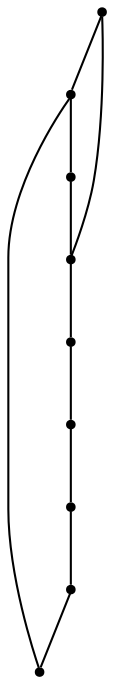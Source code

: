 graph {
  node [shape=point,comment="{\"directed\":false,\"doi\":\"10.1007/3-540-37623-2_6\",\"figure\":\"2 (2)\"}"]

  v0 [pos="1336.2907059176061,557.4165414880824"]
  v1 [pos="1335.790679860834,227.91666101526334"]
  v2 [pos="1299.7872777527277,313.9165313155563"]
  v3 [pos="1302.2875352049646,472.91667373092093"]
  v4 [pos="1247.5324565418357,450.4165720056605"]
  v5 [pos="1273.2848793967971,364.41651097050425"]
  v6 [pos="1255.283178342744,344.41656183313444"]
  v7 [pos="1225.7804328936159,511.9166126957647"]
  v8 [pos="1174.7756768246538,405.41662286829074"]

  v0 -- v1 [id="-1",pos="1336.2907059176061,557.4165414880824 1335.790679860834,227.91666101526334 1335.790679860834,227.91666101526334 1335.790679860834,227.91666101526334"]
  v8 -- v5 [id="-7",pos="1174.7756768246538,405.41662286829074 1273.2848793967971,364.41651097050425 1273.2848793967971,364.41651097050425 1273.2848793967971,364.41651097050425"]
  v7 -- v0 [id="-17",pos="1225.7804328936159,511.9166126957647 1336.2907059176061,557.4165414880824 1336.2907059176061,557.4165414880824 1336.2907059176061,557.4165414880824"]
  v4 -- v0 [id="-18",pos="1247.5324565418357,450.4165720056605 1336.2907059176061,557.4165414880824 1336.2907059176061,557.4165414880824 1336.2907059176061,557.4165414880824"]
  v6 -- v2 [id="-20",pos="1255.283178342744,344.41656183313444 1299.7872777527277,313.9165313155563 1299.7872777527277,313.9165313155563 1299.7872777527277,313.9165313155563"]
  v5 -- v6 [id="-27",pos="1273.2848793967971,364.41651097050425 1255.283178342744,344.41656183313444 1255.283178342744,344.41656183313444 1255.283178342744,344.41656183313444"]
  v3 -- v4 [id="-31",pos="1302.2875352049646,472.91667373092093 1247.5324565418357,450.4165720056605 1247.5324565418357,450.4165720056605 1247.5324565418357,450.4165720056605"]
  v7 -- v8 [id="-4",pos="1225.7804328936159,511.9166126957647 1174.7756768246538,405.41662286829074 1174.7756768246538,405.41662286829074 1174.7756768246538,405.41662286829074"]
  v1 -- v8 [id="-6",pos="1335.790679860834,227.91666101526334 1174.7756768246538,405.41662286829074 1174.7756768246538,405.41662286829074 1174.7756768246538,405.41662286829074"]
  v2 -- v3 [id="-38",pos="1299.7872777527277,313.9165313155563 1302.2875352049646,472.91667373092093 1302.2875352049646,472.91667373092093 1302.2875352049646,472.91667373092093"]
}
